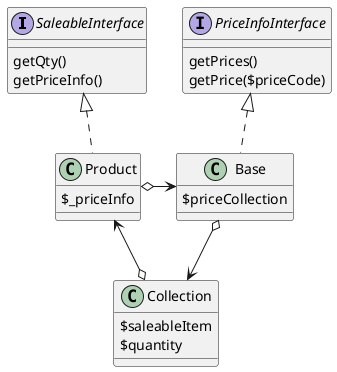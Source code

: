 @startuml
interface SaleableInterface {
    getQty()
    getPriceInfo()
}

class Product implements SaleableInterface {
    $_priceInfo
}

interface PriceInfoInterface {
    getPrices()
    getPrice($priceCode)
}

class Base implements PriceInfoInterface {
    $priceCollection
}
Product o-right-> Base

class Collection {
    $saleableItem
    $quantity
}
Base o--> Collection
Collection o--> Product
@enduml